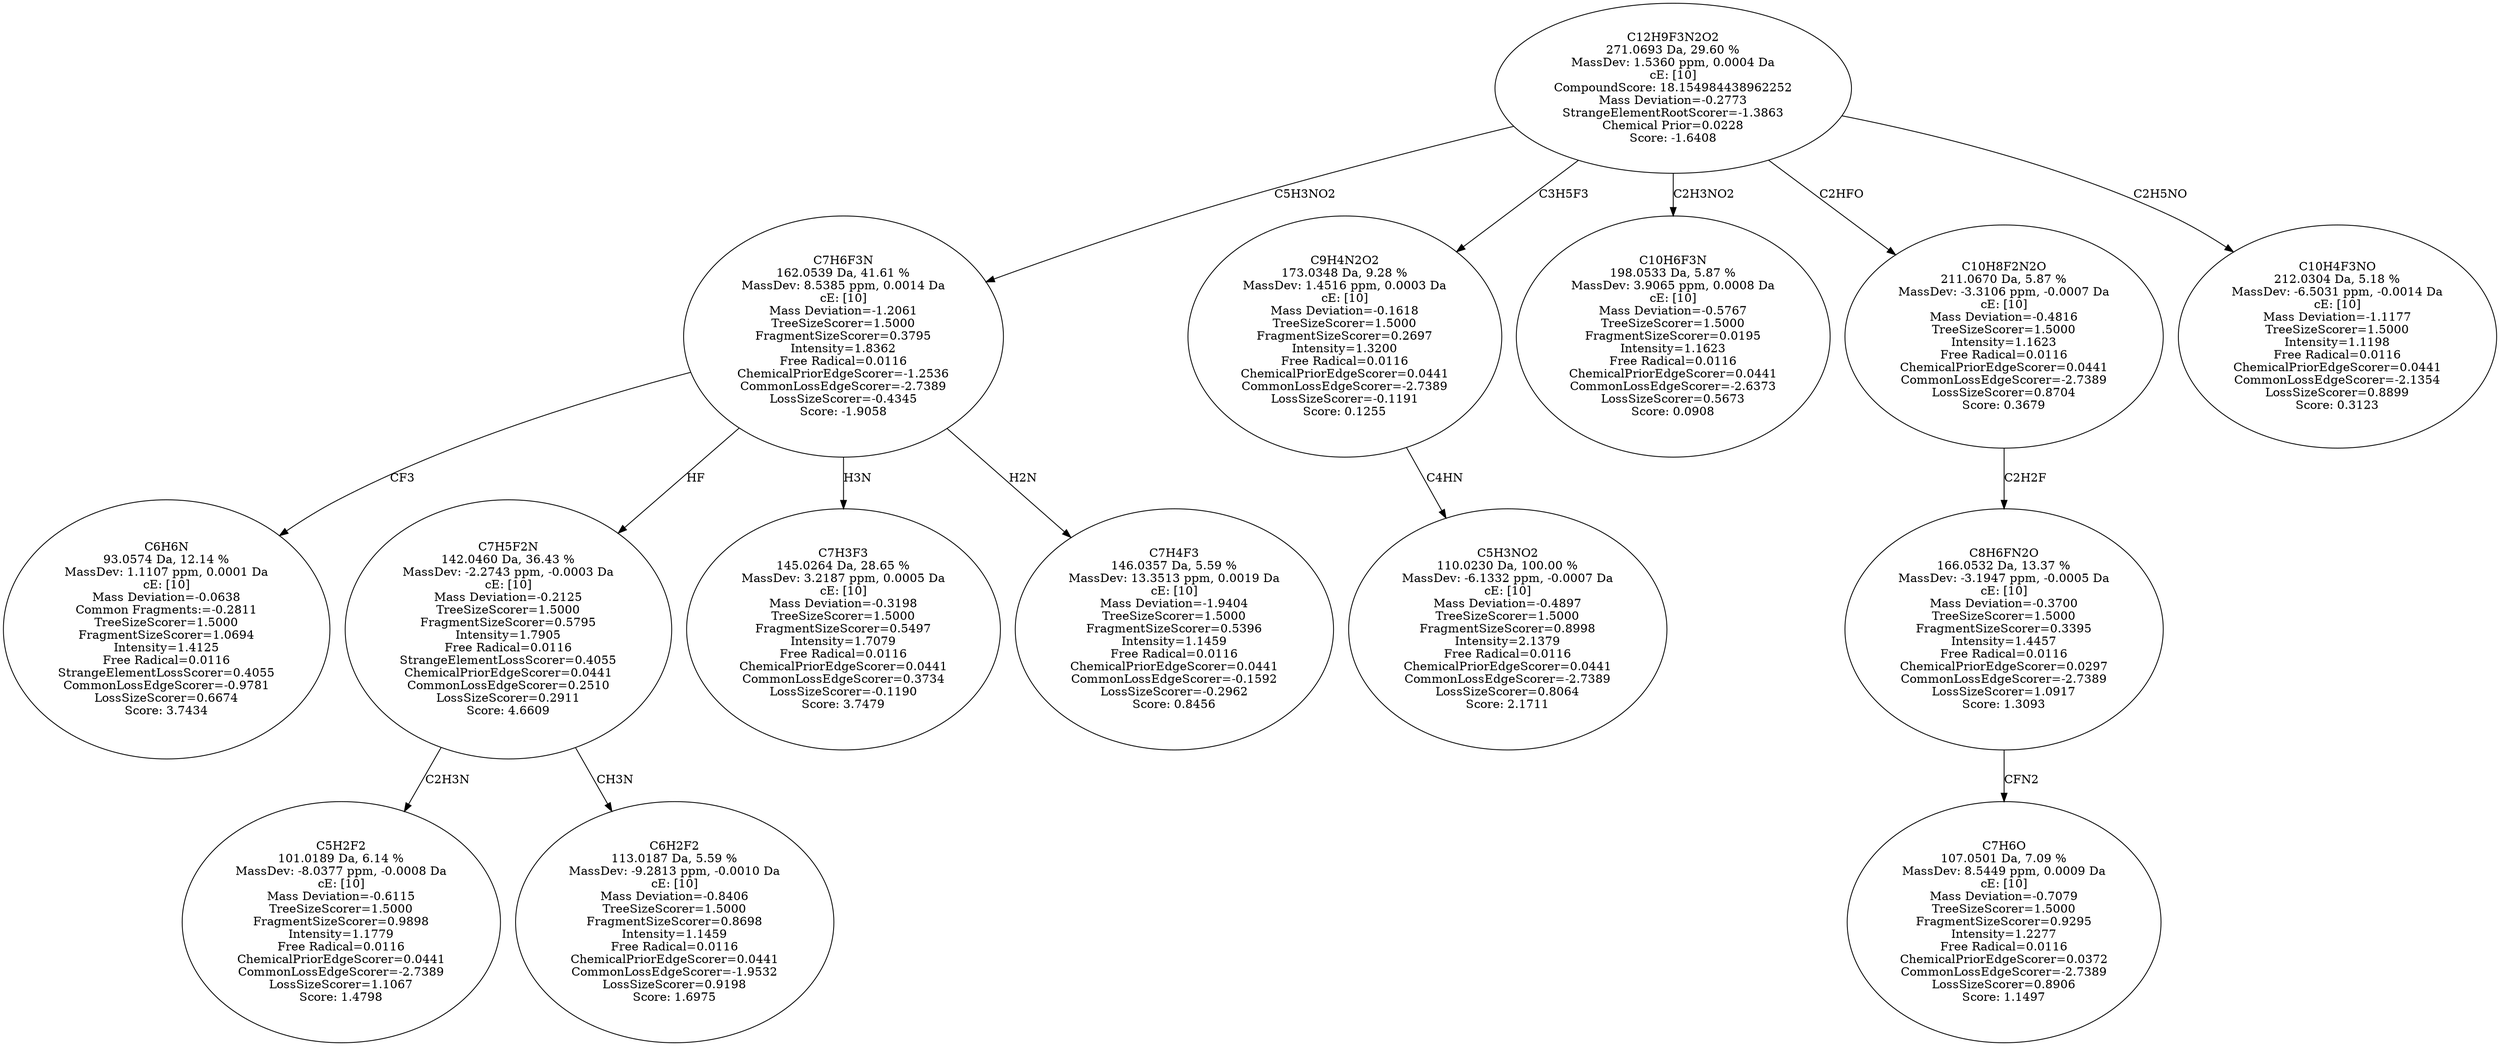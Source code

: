 strict digraph {
v1 [label="C6H6N\n93.0574 Da, 12.14 %\nMassDev: 1.1107 ppm, 0.0001 Da\ncE: [10]\nMass Deviation=-0.0638\nCommon Fragments:=-0.2811\nTreeSizeScorer=1.5000\nFragmentSizeScorer=1.0694\nIntensity=1.4125\nFree Radical=0.0116\nStrangeElementLossScorer=0.4055\nCommonLossEdgeScorer=-0.9781\nLossSizeScorer=0.6674\nScore: 3.7434"];
v2 [label="C5H2F2\n101.0189 Da, 6.14 %\nMassDev: -8.0377 ppm, -0.0008 Da\ncE: [10]\nMass Deviation=-0.6115\nTreeSizeScorer=1.5000\nFragmentSizeScorer=0.9898\nIntensity=1.1779\nFree Radical=0.0116\nChemicalPriorEdgeScorer=0.0441\nCommonLossEdgeScorer=-2.7389\nLossSizeScorer=1.1067\nScore: 1.4798"];
v3 [label="C6H2F2\n113.0187 Da, 5.59 %\nMassDev: -9.2813 ppm, -0.0010 Da\ncE: [10]\nMass Deviation=-0.8406\nTreeSizeScorer=1.5000\nFragmentSizeScorer=0.8698\nIntensity=1.1459\nFree Radical=0.0116\nChemicalPriorEdgeScorer=0.0441\nCommonLossEdgeScorer=-1.9532\nLossSizeScorer=0.9198\nScore: 1.6975"];
v4 [label="C7H5F2N\n142.0460 Da, 36.43 %\nMassDev: -2.2743 ppm, -0.0003 Da\ncE: [10]\nMass Deviation=-0.2125\nTreeSizeScorer=1.5000\nFragmentSizeScorer=0.5795\nIntensity=1.7905\nFree Radical=0.0116\nStrangeElementLossScorer=0.4055\nChemicalPriorEdgeScorer=0.0441\nCommonLossEdgeScorer=0.2510\nLossSizeScorer=0.2911\nScore: 4.6609"];
v5 [label="C7H3F3\n145.0264 Da, 28.65 %\nMassDev: 3.2187 ppm, 0.0005 Da\ncE: [10]\nMass Deviation=-0.3198\nTreeSizeScorer=1.5000\nFragmentSizeScorer=0.5497\nIntensity=1.7079\nFree Radical=0.0116\nChemicalPriorEdgeScorer=0.0441\nCommonLossEdgeScorer=0.3734\nLossSizeScorer=-0.1190\nScore: 3.7479"];
v6 [label="C7H4F3\n146.0357 Da, 5.59 %\nMassDev: 13.3513 ppm, 0.0019 Da\ncE: [10]\nMass Deviation=-1.9404\nTreeSizeScorer=1.5000\nFragmentSizeScorer=0.5396\nIntensity=1.1459\nFree Radical=0.0116\nChemicalPriorEdgeScorer=0.0441\nCommonLossEdgeScorer=-0.1592\nLossSizeScorer=-0.2962\nScore: 0.8456"];
v7 [label="C7H6F3N\n162.0539 Da, 41.61 %\nMassDev: 8.5385 ppm, 0.0014 Da\ncE: [10]\nMass Deviation=-1.2061\nTreeSizeScorer=1.5000\nFragmentSizeScorer=0.3795\nIntensity=1.8362\nFree Radical=0.0116\nChemicalPriorEdgeScorer=-1.2536\nCommonLossEdgeScorer=-2.7389\nLossSizeScorer=-0.4345\nScore: -1.9058"];
v8 [label="C5H3NO2\n110.0230 Da, 100.00 %\nMassDev: -6.1332 ppm, -0.0007 Da\ncE: [10]\nMass Deviation=-0.4897\nTreeSizeScorer=1.5000\nFragmentSizeScorer=0.8998\nIntensity=2.1379\nFree Radical=0.0116\nChemicalPriorEdgeScorer=0.0441\nCommonLossEdgeScorer=-2.7389\nLossSizeScorer=0.8064\nScore: 2.1711"];
v9 [label="C9H4N2O2\n173.0348 Da, 9.28 %\nMassDev: 1.4516 ppm, 0.0003 Da\ncE: [10]\nMass Deviation=-0.1618\nTreeSizeScorer=1.5000\nFragmentSizeScorer=0.2697\nIntensity=1.3200\nFree Radical=0.0116\nChemicalPriorEdgeScorer=0.0441\nCommonLossEdgeScorer=-2.7389\nLossSizeScorer=-0.1191\nScore: 0.1255"];
v10 [label="C10H6F3N\n198.0533 Da, 5.87 %\nMassDev: 3.9065 ppm, 0.0008 Da\ncE: [10]\nMass Deviation=-0.5767\nTreeSizeScorer=1.5000\nFragmentSizeScorer=0.0195\nIntensity=1.1623\nFree Radical=0.0116\nChemicalPriorEdgeScorer=0.0441\nCommonLossEdgeScorer=-2.6373\nLossSizeScorer=0.5673\nScore: 0.0908"];
v11 [label="C7H6O\n107.0501 Da, 7.09 %\nMassDev: 8.5449 ppm, 0.0009 Da\ncE: [10]\nMass Deviation=-0.7079\nTreeSizeScorer=1.5000\nFragmentSizeScorer=0.9295\nIntensity=1.2277\nFree Radical=0.0116\nChemicalPriorEdgeScorer=0.0372\nCommonLossEdgeScorer=-2.7389\nLossSizeScorer=0.8906\nScore: 1.1497"];
v12 [label="C8H6FN2O\n166.0532 Da, 13.37 %\nMassDev: -3.1947 ppm, -0.0005 Da\ncE: [10]\nMass Deviation=-0.3700\nTreeSizeScorer=1.5000\nFragmentSizeScorer=0.3395\nIntensity=1.4457\nFree Radical=0.0116\nChemicalPriorEdgeScorer=0.0297\nCommonLossEdgeScorer=-2.7389\nLossSizeScorer=1.0917\nScore: 1.3093"];
v13 [label="C10H8F2N2O\n211.0670 Da, 5.87 %\nMassDev: -3.3106 ppm, -0.0007 Da\ncE: [10]\nMass Deviation=-0.4816\nTreeSizeScorer=1.5000\nIntensity=1.1623\nFree Radical=0.0116\nChemicalPriorEdgeScorer=0.0441\nCommonLossEdgeScorer=-2.7389\nLossSizeScorer=0.8704\nScore: 0.3679"];
v14 [label="C10H4F3NO\n212.0304 Da, 5.18 %\nMassDev: -6.5031 ppm, -0.0014 Da\ncE: [10]\nMass Deviation=-1.1177\nTreeSizeScorer=1.5000\nIntensity=1.1198\nFree Radical=0.0116\nChemicalPriorEdgeScorer=0.0441\nCommonLossEdgeScorer=-2.1354\nLossSizeScorer=0.8899\nScore: 0.3123"];
v15 [label="C12H9F3N2O2\n271.0693 Da, 29.60 %\nMassDev: 1.5360 ppm, 0.0004 Da\ncE: [10]\nCompoundScore: 18.154984438962252\nMass Deviation=-0.2773\nStrangeElementRootScorer=-1.3863\nChemical Prior=0.0228\nScore: -1.6408"];
v7 -> v1 [label="CF3"];
v4 -> v2 [label="C2H3N"];
v4 -> v3 [label="CH3N"];
v7 -> v4 [label="HF"];
v7 -> v5 [label="H3N"];
v7 -> v6 [label="H2N"];
v15 -> v7 [label="C5H3NO2"];
v9 -> v8 [label="C4HN"];
v15 -> v9 [label="C3H5F3"];
v15 -> v10 [label="C2H3NO2"];
v12 -> v11 [label="CFN2"];
v13 -> v12 [label="C2H2F"];
v15 -> v13 [label="C2HFO"];
v15 -> v14 [label="C2H5NO"];
}